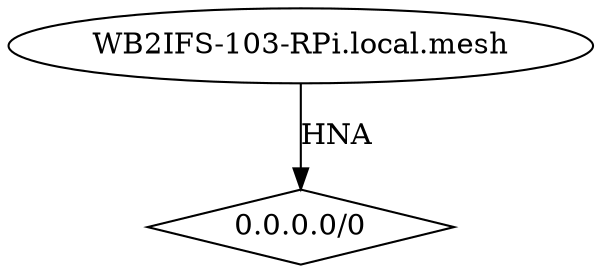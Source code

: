 digraph topology
{
"WB2IFS-103-RPi.local.mesh" -> "0.0.0.0/0"[label="HNA"];
"0.0.0.0/0"[shape=diamond];
}
